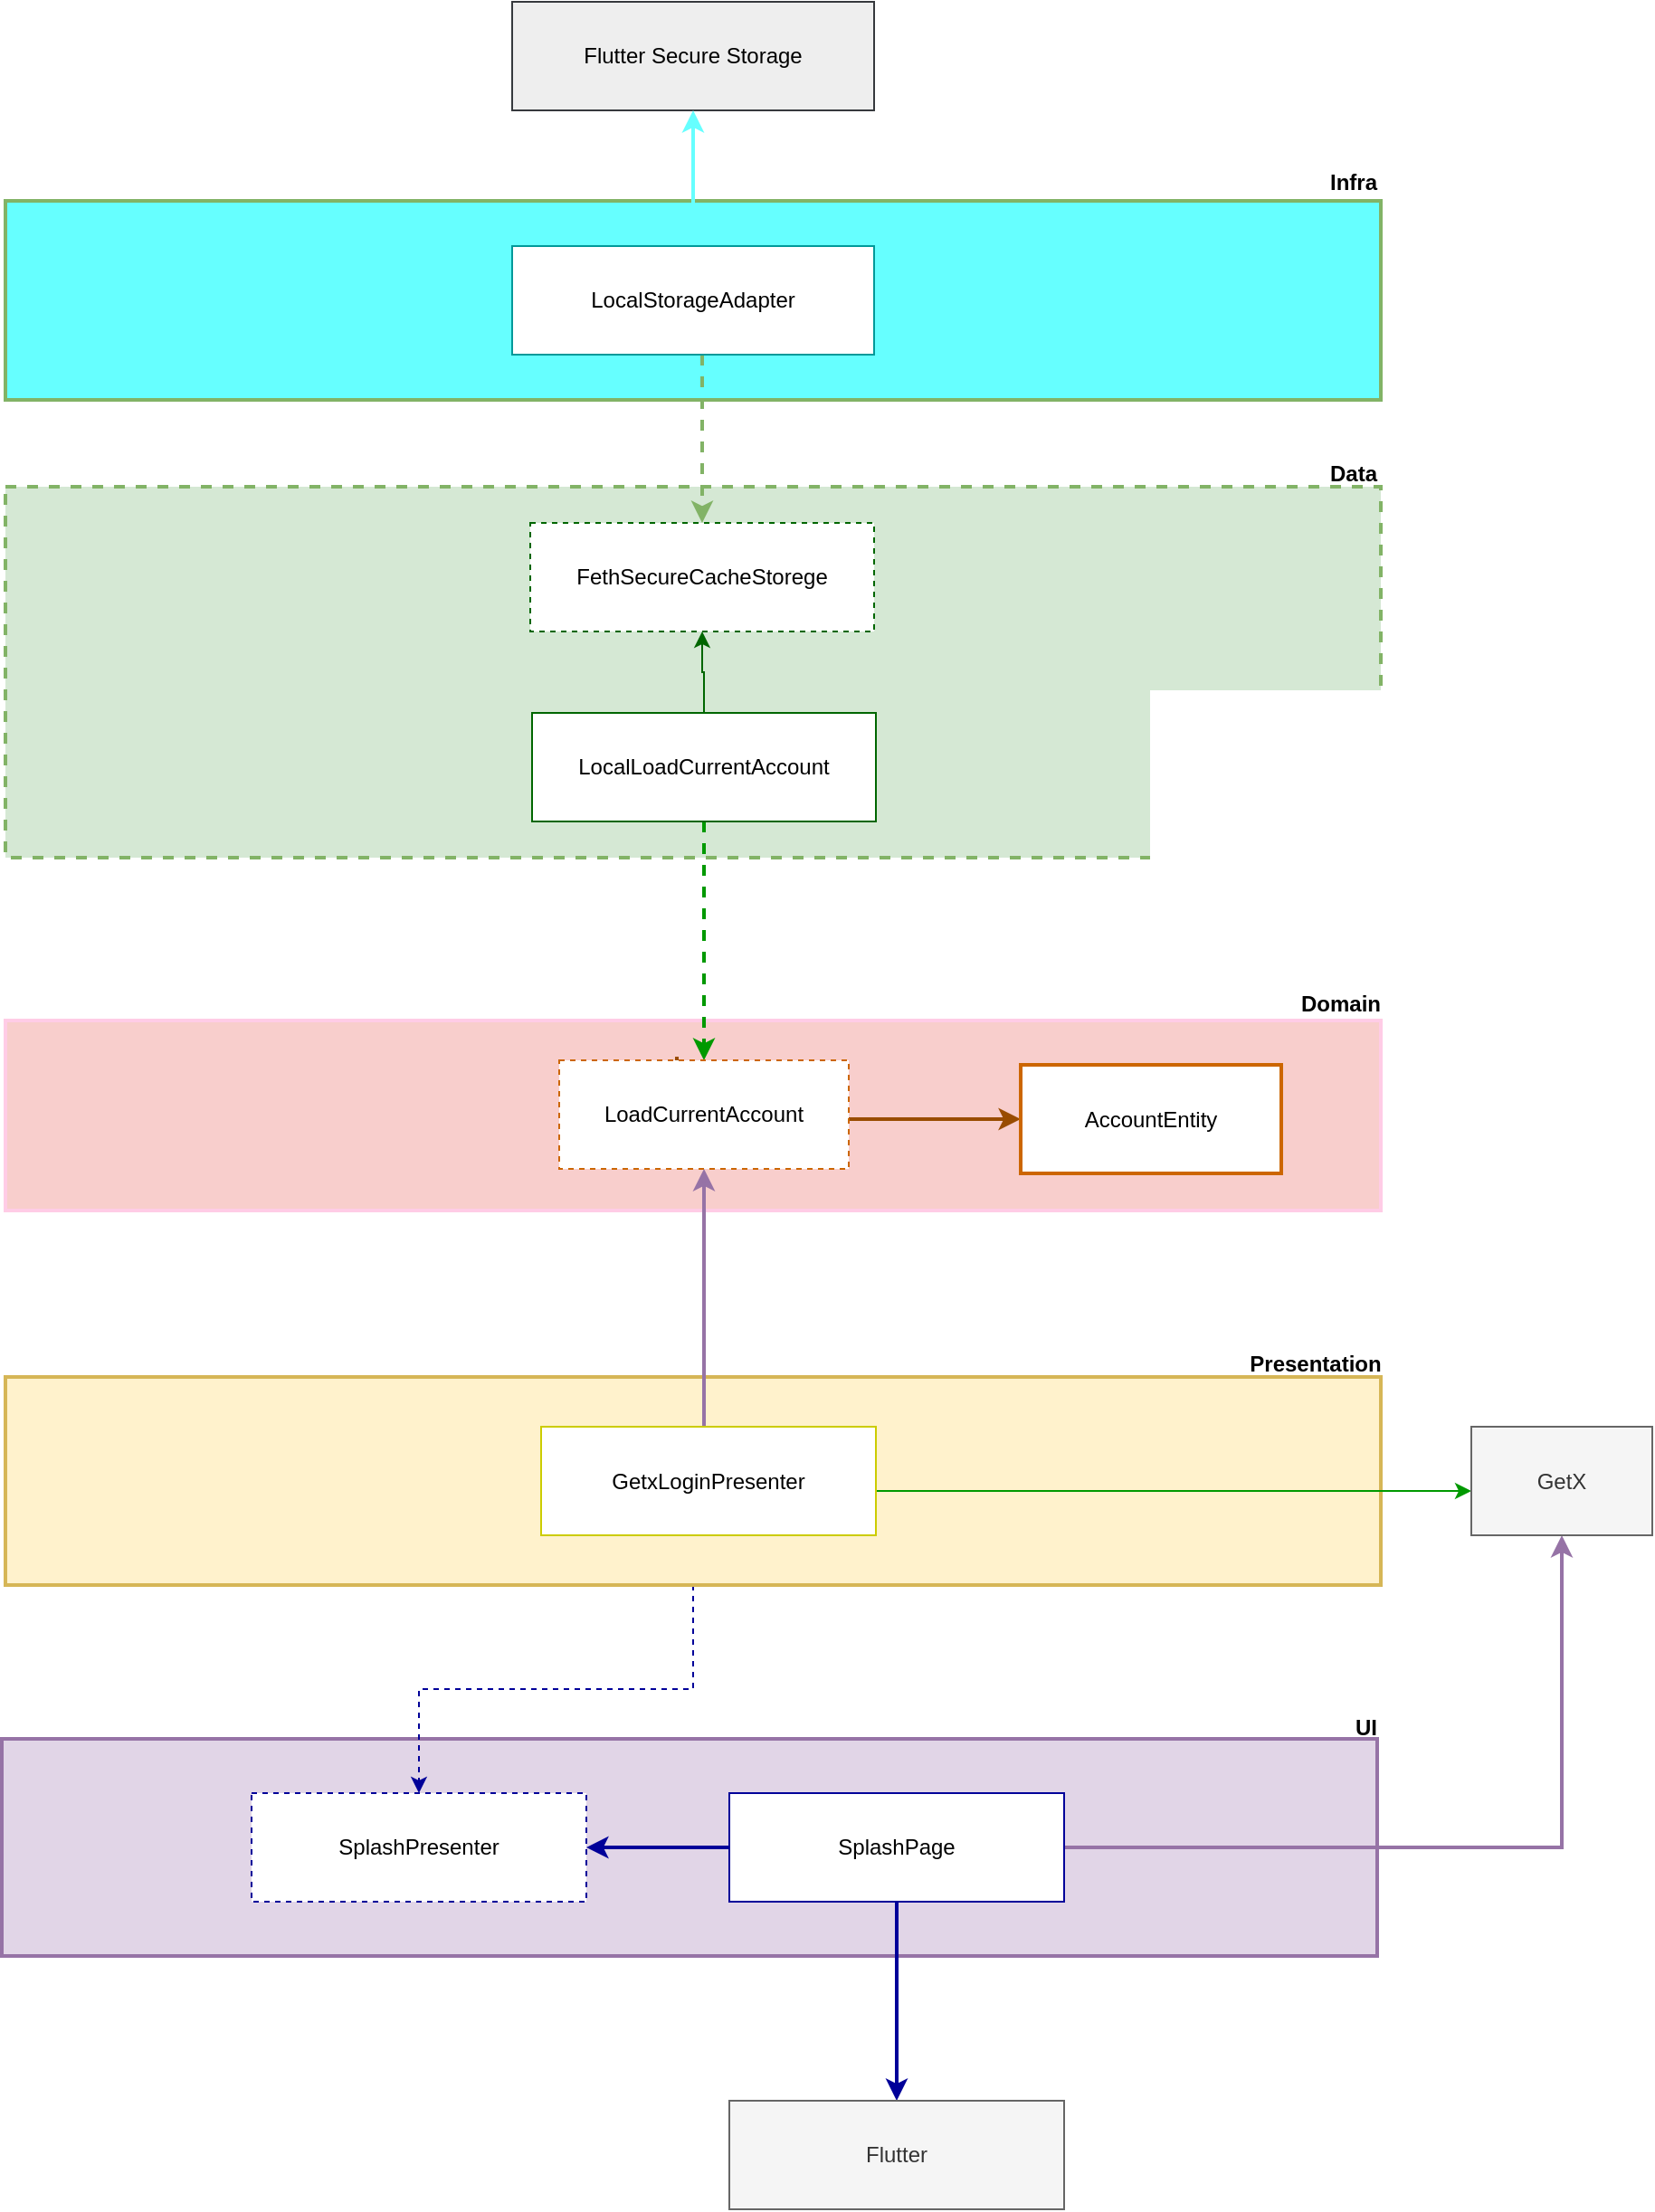 <mxfile version="20.2.1" type="github" pages="4">
  <diagram name="Splash" id="NTqh4sLrOmF60YuL_vue">
    <mxGraphModel dx="782" dy="436" grid="1" gridSize="10" guides="1" tooltips="1" connect="1" arrows="1" fold="1" page="1" pageScale="1" pageWidth="827" pageHeight="1169" math="0" shadow="0">
      <root>
        <mxCell id="FGCttp_2XBIN2jRvHXgS-0" />
        <mxCell id="FGCttp_2XBIN2jRvHXgS-1" parent="FGCttp_2XBIN2jRvHXgS-0" />
        <mxCell id="FGCttp_2XBIN2jRvHXgS-23" value="" style="rounded=0;whiteSpace=wrap;html=1;fillColor=#66FFFF;strokeColor=#82B366;strokeWidth=2;gradientColor=none;" parent="FGCttp_2XBIN2jRvHXgS-1" vertex="1">
          <mxGeometry x="40" y="110" width="760" height="110" as="geometry" />
        </mxCell>
        <mxCell id="FGCttp_2XBIN2jRvHXgS-34" value="" style="rounded=0;whiteSpace=wrap;html=1;fillColor=#e1d5e7;strokeColor=#9673A6;strokeWidth=2;" parent="FGCttp_2XBIN2jRvHXgS-1" vertex="1">
          <mxGeometry x="38" y="960" width="760" height="120" as="geometry" />
        </mxCell>
        <mxCell id="Rr7qTUu8dgHcbzoiwqKY-2" style="edgeStyle=orthogonalEdgeStyle;rounded=0;orthogonalLoop=1;jettySize=auto;html=1;strokeColor=#000099;dashed=1;" parent="FGCttp_2XBIN2jRvHXgS-1" source="FGCttp_2XBIN2jRvHXgS-2" target="Rr7qTUu8dgHcbzoiwqKY-0" edge="1">
          <mxGeometry relative="1" as="geometry" />
        </mxCell>
        <mxCell id="FGCttp_2XBIN2jRvHXgS-2" value="" style="rounded=0;whiteSpace=wrap;html=1;fillColor=#fff2cc;strokeColor=#d6b656;strokeWidth=2;" parent="FGCttp_2XBIN2jRvHXgS-1" vertex="1">
          <mxGeometry x="40" y="760" width="760" height="115" as="geometry" />
        </mxCell>
        <mxCell id="FGCttp_2XBIN2jRvHXgS-3" value="" style="rounded=0;whiteSpace=wrap;html=1;fillColor=#f8cecc;strokeColor=#FFCCE6;strokeWidth=2;gradientColor=none;" parent="FGCttp_2XBIN2jRvHXgS-1" vertex="1">
          <mxGeometry x="40" y="563" width="760" height="105" as="geometry" />
        </mxCell>
        <mxCell id="FGCttp_2XBIN2jRvHXgS-4" value="" style="rounded=0;whiteSpace=wrap;html=1;fillColor=#d5e8d4;strokeColor=#82B366;strokeWidth=2;dashed=1;" parent="FGCttp_2XBIN2jRvHXgS-1" vertex="1">
          <mxGeometry x="40" y="268" width="760" height="205" as="geometry" />
        </mxCell>
        <mxCell id="FGCttp_2XBIN2jRvHXgS-5" value="FethSecureCacheStorege" style="rounded=0;whiteSpace=wrap;html=1;strokeColor=#006600;strokeWidth=1;fillColor=default;dashed=1;" parent="FGCttp_2XBIN2jRvHXgS-1" vertex="1">
          <mxGeometry x="330" y="288" width="190" height="60" as="geometry" />
        </mxCell>
        <mxCell id="FGCttp_2XBIN2jRvHXgS-6" style="edgeStyle=orthogonalEdgeStyle;rounded=0;orthogonalLoop=1;jettySize=auto;html=1;entryX=0.5;entryY=1;entryDx=0;entryDy=0;strokeColor=#006600;" parent="FGCttp_2XBIN2jRvHXgS-1" source="FGCttp_2XBIN2jRvHXgS-10" target="FGCttp_2XBIN2jRvHXgS-5" edge="1">
          <mxGeometry relative="1" as="geometry" />
        </mxCell>
        <mxCell id="FGCttp_2XBIN2jRvHXgS-9" value="" style="edgeStyle=orthogonalEdgeStyle;rounded=0;orthogonalLoop=1;jettySize=auto;html=1;strokeColor=#009900;strokeWidth=2;dashed=1;" parent="FGCttp_2XBIN2jRvHXgS-1" source="FGCttp_2XBIN2jRvHXgS-10" target="FGCttp_2XBIN2jRvHXgS-14" edge="1">
          <mxGeometry relative="1" as="geometry" />
        </mxCell>
        <mxCell id="FGCttp_2XBIN2jRvHXgS-10" value="LocalLoadCurrentAccount" style="rounded=0;whiteSpace=wrap;html=1;strokeColor=#006600;strokeWidth=1;fillColor=default;" parent="FGCttp_2XBIN2jRvHXgS-1" vertex="1">
          <mxGeometry x="331" y="393" width="190" height="60" as="geometry" />
        </mxCell>
        <mxCell id="FGCttp_2XBIN2jRvHXgS-11" value="&lt;b&gt;Data&lt;/b&gt;" style="text;html=1;strokeColor=none;fillColor=none;align=center;verticalAlign=middle;whiteSpace=wrap;rounded=0;dashed=1;" parent="FGCttp_2XBIN2jRvHXgS-1" vertex="1">
          <mxGeometry x="755" y="246" width="60" height="30" as="geometry" />
        </mxCell>
        <mxCell id="FGCttp_2XBIN2jRvHXgS-12" value="" style="edgeStyle=orthogonalEdgeStyle;rounded=0;orthogonalLoop=1;jettySize=auto;html=1;strokeColor=#994C00;strokeWidth=2;" parent="FGCttp_2XBIN2jRvHXgS-1" source="FGCttp_2XBIN2jRvHXgS-14" target="FGCttp_2XBIN2jRvHXgS-15" edge="1">
          <mxGeometry relative="1" as="geometry">
            <Array as="points">
              <mxPoint x="411" y="583" />
              <mxPoint x="411" y="583" />
            </Array>
          </mxGeometry>
        </mxCell>
        <mxCell id="FGCttp_2XBIN2jRvHXgS-14" value="LoadCurrentAccount" style="rounded=0;whiteSpace=wrap;html=1;strokeColor=#CC6600;strokeWidth=1;fillColor=default;dashed=1;" parent="FGCttp_2XBIN2jRvHXgS-1" vertex="1">
          <mxGeometry x="346" y="585" width="160" height="60" as="geometry" />
        </mxCell>
        <mxCell id="FGCttp_2XBIN2jRvHXgS-15" value="AccountEntity" style="rounded=0;whiteSpace=wrap;html=1;strokeColor=#CC6600;strokeWidth=2;fillColor=default;" parent="FGCttp_2XBIN2jRvHXgS-1" vertex="1">
          <mxGeometry x="601" y="587.5" width="144" height="60" as="geometry" />
        </mxCell>
        <mxCell id="FGCttp_2XBIN2jRvHXgS-16" value="&lt;b&gt;Domain&lt;/b&gt;" style="text;html=1;strokeColor=none;fillColor=none;align=center;verticalAlign=middle;whiteSpace=wrap;rounded=0;dashed=1;" parent="FGCttp_2XBIN2jRvHXgS-1" vertex="1">
          <mxGeometry x="748" y="539" width="60" height="30" as="geometry" />
        </mxCell>
        <mxCell id="FGCttp_2XBIN2jRvHXgS-24" value="Flutter Secure Storage" style="rounded=0;whiteSpace=wrap;html=1;strokeColor=#36393d;strokeWidth=1;fillColor=#eeeeee;" parent="FGCttp_2XBIN2jRvHXgS-1" vertex="1">
          <mxGeometry x="320" width="200" height="60" as="geometry" />
        </mxCell>
        <mxCell id="FGCttp_2XBIN2jRvHXgS-28" value="&lt;b&gt;Infra&lt;/b&gt;" style="text;html=1;strokeColor=none;fillColor=none;align=center;verticalAlign=middle;whiteSpace=wrap;rounded=0;dashed=1;" parent="FGCttp_2XBIN2jRvHXgS-1" vertex="1">
          <mxGeometry x="755" y="85" width="60" height="30" as="geometry" />
        </mxCell>
        <mxCell id="FGCttp_2XBIN2jRvHXgS-29" value="&lt;b&gt;Presentation&lt;/b&gt;" style="text;html=1;strokeColor=none;fillColor=none;align=center;verticalAlign=middle;whiteSpace=wrap;rounded=0;dashed=1;" parent="FGCttp_2XBIN2jRvHXgS-1" vertex="1">
          <mxGeometry x="734" y="738" width="60" height="30" as="geometry" />
        </mxCell>
        <mxCell id="Rr7qTUu8dgHcbzoiwqKY-4" style="edgeStyle=orthogonalEdgeStyle;rounded=0;orthogonalLoop=1;jettySize=auto;html=1;strokeColor=#009900;" parent="FGCttp_2XBIN2jRvHXgS-1" source="FGCttp_2XBIN2jRvHXgS-32" target="Rr7qTUu8dgHcbzoiwqKY-3" edge="1">
          <mxGeometry relative="1" as="geometry">
            <Array as="points">
              <mxPoint x="770" y="823" />
              <mxPoint x="770" y="823" />
            </Array>
          </mxGeometry>
        </mxCell>
        <mxCell id="Rr7qTUu8dgHcbzoiwqKY-7" style="edgeStyle=orthogonalEdgeStyle;rounded=0;orthogonalLoop=1;jettySize=auto;html=1;entryX=0.5;entryY=1;entryDx=0;entryDy=0;strokeColor=#9673A6;strokeWidth=2;" parent="FGCttp_2XBIN2jRvHXgS-1" source="FGCttp_2XBIN2jRvHXgS-32" target="FGCttp_2XBIN2jRvHXgS-14" edge="1">
          <mxGeometry relative="1" as="geometry">
            <Array as="points">
              <mxPoint x="426" y="740" />
              <mxPoint x="426" y="740" />
            </Array>
          </mxGeometry>
        </mxCell>
        <mxCell id="FGCttp_2XBIN2jRvHXgS-32" value="GetxLoginPresenter" style="rounded=0;whiteSpace=wrap;html=1;strokeColor=#CCCC00;strokeWidth=1;fillColor=default;" parent="FGCttp_2XBIN2jRvHXgS-1" vertex="1">
          <mxGeometry x="336" y="787.5" width="185" height="60" as="geometry" />
        </mxCell>
        <mxCell id="FGCttp_2XBIN2jRvHXgS-35" value="" style="edgeStyle=orthogonalEdgeStyle;rounded=0;orthogonalLoop=1;jettySize=auto;html=1;strokeColor=#000099;entryX=0.5;entryY=0;entryDx=0;entryDy=0;strokeWidth=2;" parent="FGCttp_2XBIN2jRvHXgS-1" source="FGCttp_2XBIN2jRvHXgS-37" target="FGCttp_2XBIN2jRvHXgS-38" edge="1">
          <mxGeometry relative="1" as="geometry">
            <mxPoint x="460" y="1050" as="sourcePoint" />
            <mxPoint x="460" y="1160" as="targetPoint" />
            <Array as="points" />
          </mxGeometry>
        </mxCell>
        <mxCell id="Rr7qTUu8dgHcbzoiwqKY-1" style="edgeStyle=orthogonalEdgeStyle;rounded=0;orthogonalLoop=1;jettySize=auto;html=1;strokeColor=#000099;strokeWidth=2;" parent="FGCttp_2XBIN2jRvHXgS-1" source="FGCttp_2XBIN2jRvHXgS-37" target="Rr7qTUu8dgHcbzoiwqKY-0" edge="1">
          <mxGeometry relative="1" as="geometry" />
        </mxCell>
        <mxCell id="Rr7qTUu8dgHcbzoiwqKY-6" style="edgeStyle=orthogonalEdgeStyle;rounded=0;orthogonalLoop=1;jettySize=auto;html=1;entryX=0.5;entryY=1;entryDx=0;entryDy=0;strokeColor=#9673A6;strokeWidth=2;" parent="FGCttp_2XBIN2jRvHXgS-1" source="FGCttp_2XBIN2jRvHXgS-37" target="Rr7qTUu8dgHcbzoiwqKY-3" edge="1">
          <mxGeometry relative="1" as="geometry" />
        </mxCell>
        <mxCell id="FGCttp_2XBIN2jRvHXgS-37" value="SplashPage" style="rounded=0;whiteSpace=wrap;html=1;strokeColor=#000099;strokeWidth=1;fillColor=default;" parent="FGCttp_2XBIN2jRvHXgS-1" vertex="1">
          <mxGeometry x="440" y="990" width="185" height="60" as="geometry" />
        </mxCell>
        <mxCell id="FGCttp_2XBIN2jRvHXgS-38" value="Flutter" style="rounded=0;whiteSpace=wrap;html=1;strokeColor=#666666;strokeWidth=1;fillColor=#f5f5f5;fontColor=#333333;" parent="FGCttp_2XBIN2jRvHXgS-1" vertex="1">
          <mxGeometry x="440" y="1160" width="185" height="60" as="geometry" />
        </mxCell>
        <mxCell id="FGCttp_2XBIN2jRvHXgS-48" value="&lt;b&gt;UI&lt;/b&gt;" style="text;html=1;strokeColor=none;fillColor=none;align=center;verticalAlign=middle;whiteSpace=wrap;rounded=0;dashed=1;" parent="FGCttp_2XBIN2jRvHXgS-1" vertex="1">
          <mxGeometry x="762" y="939" width="60" height="30" as="geometry" />
        </mxCell>
        <mxCell id="Rr7qTUu8dgHcbzoiwqKY-8" style="edgeStyle=orthogonalEdgeStyle;rounded=0;orthogonalLoop=1;jettySize=auto;html=1;entryX=0.5;entryY=0;entryDx=0;entryDy=0;strokeColor=#82B366;strokeWidth=2;dashed=1;" parent="FGCttp_2XBIN2jRvHXgS-1" source="FGCttp_2XBIN2jRvHXgS-54" target="FGCttp_2XBIN2jRvHXgS-5" edge="1">
          <mxGeometry relative="1" as="geometry">
            <Array as="points">
              <mxPoint x="425" y="220" />
              <mxPoint x="425" y="220" />
            </Array>
          </mxGeometry>
        </mxCell>
        <mxCell id="Rr7qTUu8dgHcbzoiwqKY-9" style="edgeStyle=orthogonalEdgeStyle;rounded=0;orthogonalLoop=1;jettySize=auto;html=1;entryX=0.5;entryY=1;entryDx=0;entryDy=0;strokeColor=#66FFFF;strokeWidth=2;" parent="FGCttp_2XBIN2jRvHXgS-1" source="FGCttp_2XBIN2jRvHXgS-54" target="FGCttp_2XBIN2jRvHXgS-24" edge="1">
          <mxGeometry relative="1" as="geometry" />
        </mxCell>
        <mxCell id="FGCttp_2XBIN2jRvHXgS-54" value="LocalStorageAdapter" style="rounded=0;whiteSpace=wrap;html=1;strokeColor=#009999;strokeWidth=1;fillColor=default;" parent="FGCttp_2XBIN2jRvHXgS-1" vertex="1">
          <mxGeometry x="320" y="135" width="200" height="60" as="geometry" />
        </mxCell>
        <mxCell id="Rr7qTUu8dgHcbzoiwqKY-0" value="SplashPresenter" style="rounded=0;whiteSpace=wrap;html=1;strokeColor=#000099;strokeWidth=1;fillColor=default;dashed=1;" parent="FGCttp_2XBIN2jRvHXgS-1" vertex="1">
          <mxGeometry x="176" y="990" width="185" height="60" as="geometry" />
        </mxCell>
        <mxCell id="Rr7qTUu8dgHcbzoiwqKY-3" value="GetX" style="rounded=0;whiteSpace=wrap;html=1;strokeColor=#666666;strokeWidth=1;fillColor=#f5f5f5;fontColor=#333333;" parent="FGCttp_2XBIN2jRvHXgS-1" vertex="1">
          <mxGeometry x="850" y="787.5" width="100" height="60" as="geometry" />
        </mxCell>
      </root>
    </mxGraphModel>
  </diagram>
  <diagram id="Co-2WPKWJgHfXNtiyIEY" name="Login">
    <mxGraphModel dx="1944" dy="623" grid="1" gridSize="10" guides="1" tooltips="1" connect="1" arrows="1" fold="1" page="1" pageScale="1" pageWidth="827" pageHeight="1169" math="0" shadow="0">
      <root>
        <mxCell id="0" />
        <mxCell id="1" parent="0" />
        <mxCell id="9R3fcUYe1HA0fhPONPpq-1" value="" style="rounded=0;whiteSpace=wrap;html=1;fillColor=#fff2cc;strokeColor=#d6b656;strokeWidth=2;" parent="1" vertex="1">
          <mxGeometry x="40" y="760" width="760" height="115" as="geometry" />
        </mxCell>
        <mxCell id="ZYXcEdyXvduLh-ddOtvL-9" value="" style="rounded=0;whiteSpace=wrap;html=1;fillColor=#f8cecc;strokeColor=#FFCCE6;strokeWidth=2;gradientColor=none;" parent="1" vertex="1">
          <mxGeometry x="40" y="563" width="760" height="105" as="geometry" />
        </mxCell>
        <mxCell id="ZYXcEdyXvduLh-ddOtvL-1" value="" style="rounded=0;whiteSpace=wrap;html=1;fillColor=#d5e8d4;strokeColor=#82b366;strokeWidth=2;dashed=1;" parent="1" vertex="1">
          <mxGeometry x="40" y="268" width="760" height="205" as="geometry" />
        </mxCell>
        <mxCell id="ZYXcEdyXvduLh-ddOtvL-2" value="HttpClient" style="rounded=0;whiteSpace=wrap;html=1;strokeColor=#006600;strokeWidth=1;fillColor=default;dashed=1;" parent="1" vertex="1">
          <mxGeometry x="480" y="268" width="160" height="60" as="geometry" />
        </mxCell>
        <mxCell id="ZYXcEdyXvduLh-ddOtvL-7" style="edgeStyle=orthogonalEdgeStyle;rounded=0;orthogonalLoop=1;jettySize=auto;html=1;entryX=0.5;entryY=1;entryDx=0;entryDy=0;strokeColor=#006600;" parent="1" source="ZYXcEdyXvduLh-ddOtvL-3" target="ZYXcEdyXvduLh-ddOtvL-2" edge="1">
          <mxGeometry relative="1" as="geometry" />
        </mxCell>
        <mxCell id="c-qb5MRxGbRXbWk4wa2o-3" value="" style="edgeStyle=orthogonalEdgeStyle;rounded=0;orthogonalLoop=1;jettySize=auto;html=1;strokeColor=#006600;" parent="1" source="ZYXcEdyXvduLh-ddOtvL-3" target="c-qb5MRxGbRXbWk4wa2o-1" edge="1">
          <mxGeometry relative="1" as="geometry" />
        </mxCell>
        <mxCell id="c-qb5MRxGbRXbWk4wa2o-4" value="" style="edgeStyle=orthogonalEdgeStyle;rounded=0;orthogonalLoop=1;jettySize=auto;html=1;strokeColor=#006600;" parent="1" source="ZYXcEdyXvduLh-ddOtvL-3" target="c-qb5MRxGbRXbWk4wa2o-2" edge="1">
          <mxGeometry relative="1" as="geometry" />
        </mxCell>
        <mxCell id="c-qb5MRxGbRXbWk4wa2o-7" value="" style="edgeStyle=orthogonalEdgeStyle;rounded=0;orthogonalLoop=1;jettySize=auto;html=1;strokeColor=#009900;strokeWidth=2;dashed=1;" parent="1" source="ZYXcEdyXvduLh-ddOtvL-3" target="ZYXcEdyXvduLh-ddOtvL-10" edge="1">
          <mxGeometry relative="1" as="geometry" />
        </mxCell>
        <mxCell id="ZYXcEdyXvduLh-ddOtvL-3" value="RemoteAuthentication" style="rounded=0;whiteSpace=wrap;html=1;strokeColor=#006600;strokeWidth=1;fillColor=default;" parent="1" vertex="1">
          <mxGeometry x="331" y="381" width="190" height="60" as="geometry" />
        </mxCell>
        <mxCell id="ZYXcEdyXvduLh-ddOtvL-8" value="&lt;b&gt;Data&lt;/b&gt;" style="text;html=1;strokeColor=none;fillColor=none;align=center;verticalAlign=middle;whiteSpace=wrap;rounded=0;dashed=1;" parent="1" vertex="1">
          <mxGeometry x="755" y="246" width="60" height="30" as="geometry" />
        </mxCell>
        <mxCell id="ZYXcEdyXvduLh-ddOtvL-13" value="" style="edgeStyle=orthogonalEdgeStyle;rounded=0;orthogonalLoop=1;jettySize=auto;html=1;strokeColor=#994C00;strokeWidth=2;" parent="1" source="ZYXcEdyXvduLh-ddOtvL-10" target="ZYXcEdyXvduLh-ddOtvL-11" edge="1">
          <mxGeometry relative="1" as="geometry">
            <Array as="points">
              <mxPoint x="411" y="583" />
              <mxPoint x="411" y="583" />
            </Array>
          </mxGeometry>
        </mxCell>
        <mxCell id="3rmJj2jDtx0QHWaTyoDc-3" style="edgeStyle=orthogonalEdgeStyle;rounded=0;orthogonalLoop=1;jettySize=auto;html=1;dashed=1;strokeColor=#009900;" parent="1" source="ZYXcEdyXvduLh-ddOtvL-10" target="9R3fcUYe1HA0fhPONPpq-3" edge="1">
          <mxGeometry relative="1" as="geometry">
            <Array as="points">
              <mxPoint x="463" y="680" />
              <mxPoint x="463" y="680" />
            </Array>
          </mxGeometry>
        </mxCell>
        <mxCell id="ZYXcEdyXvduLh-ddOtvL-10" value="Authentication" style="rounded=0;whiteSpace=wrap;html=1;strokeColor=#CC6600;strokeWidth=1;fillColor=default;dashed=1;" parent="1" vertex="1">
          <mxGeometry x="346" y="585" width="160" height="60" as="geometry" />
        </mxCell>
        <mxCell id="ZYXcEdyXvduLh-ddOtvL-11" value="AccountEntity" style="rounded=0;whiteSpace=wrap;html=1;strokeColor=#CC6600;strokeWidth=1;fillColor=default;" parent="1" vertex="1">
          <mxGeometry x="601" y="587.5" width="144" height="60" as="geometry" />
        </mxCell>
        <mxCell id="ZYXcEdyXvduLh-ddOtvL-16" value="&lt;b&gt;Domain&lt;/b&gt;" style="text;html=1;strokeColor=none;fillColor=none;align=center;verticalAlign=middle;whiteSpace=wrap;rounded=0;dashed=1;" parent="1" vertex="1">
          <mxGeometry x="748" y="539" width="60" height="30" as="geometry" />
        </mxCell>
        <mxCell id="c-qb5MRxGbRXbWk4wa2o-11" style="edgeStyle=orthogonalEdgeStyle;rounded=0;orthogonalLoop=1;jettySize=auto;html=1;entryX=0.568;entryY=0.208;entryDx=0;entryDy=0;entryPerimeter=0;strokeColor=#009900;strokeWidth=2;" parent="1" source="c-qb5MRxGbRXbWk4wa2o-1" target="c-qb5MRxGbRXbWk4wa2o-5" edge="1">
          <mxGeometry relative="1" as="geometry">
            <Array as="points">
              <mxPoint x="141" y="520" />
              <mxPoint x="181" y="520" />
            </Array>
          </mxGeometry>
        </mxCell>
        <mxCell id="3rmJj2jDtx0QHWaTyoDc-5" style="edgeStyle=orthogonalEdgeStyle;rounded=0;orthogonalLoop=1;jettySize=auto;html=1;strokeColor=#009900;" parent="1" source="c-qb5MRxGbRXbWk4wa2o-1" target="3rmJj2jDtx0QHWaTyoDc-4" edge="1">
          <mxGeometry relative="1" as="geometry">
            <Array as="points">
              <mxPoint x="156" y="350" />
              <mxPoint x="156" y="350" />
            </Array>
          </mxGeometry>
        </mxCell>
        <mxCell id="c-qb5MRxGbRXbWk4wa2o-1" value="LocalSaveCurrentAccount" style="rounded=0;whiteSpace=wrap;html=1;strokeColor=#006600;strokeWidth=1;fillColor=default;" parent="1" vertex="1">
          <mxGeometry x="51" y="381" width="210" height="60" as="geometry" />
        </mxCell>
        <mxCell id="c-qb5MRxGbRXbWk4wa2o-9" value="" style="edgeStyle=orthogonalEdgeStyle;rounded=0;orthogonalLoop=1;jettySize=auto;html=1;strokeColor=#009900;strokeWidth=2;" parent="1" source="c-qb5MRxGbRXbWk4wa2o-2" target="ZYXcEdyXvduLh-ddOtvL-11" edge="1">
          <mxGeometry relative="1" as="geometry">
            <Array as="points">
              <mxPoint x="673" y="463" />
              <mxPoint x="673" y="463" />
            </Array>
          </mxGeometry>
        </mxCell>
        <mxCell id="c-qb5MRxGbRXbWk4wa2o-2" value="RemoteAccountModel" style="rounded=0;whiteSpace=wrap;html=1;strokeColor=#006600;strokeWidth=1;fillColor=default;" parent="1" vertex="1">
          <mxGeometry x="591" y="381" width="180" height="60" as="geometry" />
        </mxCell>
        <mxCell id="c-qb5MRxGbRXbWk4wa2o-5" value="SaveCurrentAccount" style="rounded=0;whiteSpace=wrap;html=1;strokeColor=#CC6600;strokeWidth=1;fillColor=default;" parent="1" vertex="1">
          <mxGeometry x="76" y="587.5" width="185" height="60" as="geometry" />
        </mxCell>
        <mxCell id="mWuPV9Uoh9gG6qi-fp0Z-1" value="" style="rounded=0;whiteSpace=wrap;html=1;fillColor=#66FFFF;strokeColor=#FFCCE6;strokeWidth=2;gradientColor=none;" parent="1" vertex="1">
          <mxGeometry x="40" y="110" width="760" height="110" as="geometry" />
        </mxCell>
        <mxCell id="mWuPV9Uoh9gG6qi-fp0Z-2" value="Http" style="rounded=0;whiteSpace=wrap;html=1;strokeColor=#36393d;strokeWidth=1;fillColor=#eeeeee;" parent="1" vertex="1">
          <mxGeometry x="458" width="204" height="60" as="geometry" />
        </mxCell>
        <mxCell id="mWuPV9Uoh9gG6qi-fp0Z-7" style="edgeStyle=orthogonalEdgeStyle;rounded=0;orthogonalLoop=1;jettySize=auto;html=1;strokeColor=#009999;strokeWidth=2;dashed=1;" parent="1" source="mWuPV9Uoh9gG6qi-fp0Z-5" target="ZYXcEdyXvduLh-ddOtvL-2" edge="1">
          <mxGeometry relative="1" as="geometry">
            <mxPoint x="418" y="280" as="targetPoint" />
          </mxGeometry>
        </mxCell>
        <mxCell id="mWuPV9Uoh9gG6qi-fp0Z-9" style="edgeStyle=orthogonalEdgeStyle;rounded=0;orthogonalLoop=1;jettySize=auto;html=1;entryX=0.5;entryY=1;entryDx=0;entryDy=0;strokeColor=#009999;strokeWidth=2;" parent="1" source="mWuPV9Uoh9gG6qi-fp0Z-5" target="mWuPV9Uoh9gG6qi-fp0Z-2" edge="1">
          <mxGeometry relative="1" as="geometry" />
        </mxCell>
        <mxCell id="mWuPV9Uoh9gG6qi-fp0Z-5" value="HttpAdpter" style="rounded=0;whiteSpace=wrap;html=1;strokeColor=#009999;strokeWidth=1;fillColor=default;" parent="1" vertex="1">
          <mxGeometry x="480" y="135" width="160" height="60" as="geometry" />
        </mxCell>
        <mxCell id="mWuPV9Uoh9gG6qi-fp0Z-10" value="&lt;b&gt;Infra&lt;/b&gt;" style="text;html=1;strokeColor=none;fillColor=none;align=center;verticalAlign=middle;whiteSpace=wrap;rounded=0;dashed=1;" parent="1" vertex="1">
          <mxGeometry x="755" y="85" width="60" height="30" as="geometry" />
        </mxCell>
        <mxCell id="9R3fcUYe1HA0fhPONPpq-2" value="&lt;b&gt;Presentation&lt;/b&gt;" style="text;html=1;strokeColor=none;fillColor=none;align=center;verticalAlign=middle;whiteSpace=wrap;rounded=0;dashed=1;" parent="1" vertex="1">
          <mxGeometry x="734" y="738" width="60" height="30" as="geometry" />
        </mxCell>
        <mxCell id="9R3fcUYe1HA0fhPONPpq-10" value="" style="edgeStyle=orthogonalEdgeStyle;rounded=0;orthogonalLoop=1;jettySize=auto;html=1;strokeColor=#CCCC00;" parent="1" source="9R3fcUYe1HA0fhPONPpq-3" target="9R3fcUYe1HA0fhPONPpq-4" edge="1">
          <mxGeometry relative="1" as="geometry" />
        </mxCell>
        <mxCell id="3rmJj2jDtx0QHWaTyoDc-1" style="edgeStyle=orthogonalEdgeStyle;rounded=0;orthogonalLoop=1;jettySize=auto;html=1;strokeColor=#009900;" parent="1" source="9R3fcUYe1HA0fhPONPpq-3" target="c-qb5MRxGbRXbWk4wa2o-5" edge="1">
          <mxGeometry relative="1" as="geometry">
            <Array as="points">
              <mxPoint x="410" y="710" />
              <mxPoint x="169" y="710" />
            </Array>
          </mxGeometry>
        </mxCell>
        <mxCell id="9R3fcUYe1HA0fhPONPpq-3" value="GetxLoginPresenter" style="rounded=0;whiteSpace=wrap;html=1;strokeColor=#CCCC00;strokeWidth=1;fillColor=default;" parent="1" vertex="1">
          <mxGeometry x="370" y="792.5" width="185" height="60" as="geometry" />
        </mxCell>
        <mxCell id="9R3fcUYe1HA0fhPONPpq-4" value="Validation" style="rounded=0;whiteSpace=wrap;html=1;strokeColor=#CC6600;strokeWidth=1;fillColor=default;dashed=1;" parent="1" vertex="1">
          <mxGeometry x="120" y="792.5" width="160" height="60" as="geometry" />
        </mxCell>
        <mxCell id="9R3fcUYe1HA0fhPONPpq-5" value="" style="rounded=0;whiteSpace=wrap;html=1;fillColor=#e1d5e7;strokeColor=#9673a6;strokeWidth=2;" parent="1" vertex="1">
          <mxGeometry x="38" y="960" width="760" height="120" as="geometry" />
        </mxCell>
        <mxCell id="9R3fcUYe1HA0fhPONPpq-8" value="" style="edgeStyle=orthogonalEdgeStyle;rounded=0;orthogonalLoop=1;jettySize=auto;html=1;strokeColor=#000099;" parent="1" edge="1">
          <mxGeometry relative="1" as="geometry">
            <mxPoint x="460" y="1050" as="sourcePoint" />
            <mxPoint x="460" y="1160" as="targetPoint" />
            <Array as="points">
              <mxPoint x="460" y="1080" />
              <mxPoint x="460" y="1080" />
            </Array>
          </mxGeometry>
        </mxCell>
        <mxCell id="9R3fcUYe1HA0fhPONPpq-9" style="edgeStyle=orthogonalEdgeStyle;rounded=0;orthogonalLoop=1;jettySize=auto;html=1;entryX=0.5;entryY=1;entryDx=0;entryDy=0;strokeColor=#000099;" parent="1" source="9R3fcUYe1HA0fhPONPpq-6" target="9R3fcUYe1HA0fhPONPpq-3" edge="1">
          <mxGeometry relative="1" as="geometry">
            <Array as="points" />
          </mxGeometry>
        </mxCell>
        <mxCell id="9R3fcUYe1HA0fhPONPpq-6" value="LoginPage" style="rounded=0;whiteSpace=wrap;html=1;strokeColor=#000099;strokeWidth=1;fillColor=default;" parent="1" vertex="1">
          <mxGeometry x="370" y="990" width="185" height="60" as="geometry" />
        </mxCell>
        <mxCell id="9R3fcUYe1HA0fhPONPpq-7" value="Flutter" style="rounded=0;whiteSpace=wrap;html=1;strokeColor=#666666;strokeWidth=1;fillColor=#f5f5f5;fontColor=#333333;" parent="1" vertex="1">
          <mxGeometry x="370" y="1160" width="185" height="60" as="geometry" />
        </mxCell>
        <mxCell id="9R3fcUYe1HA0fhPONPpq-11" value="v" style="rounded=0;whiteSpace=wrap;html=1;fillColor=#f8cecc;strokeColor=#CC6600;strokeWidth=2;gradientColor=none;" parent="1" vertex="1">
          <mxGeometry x="-510" y="760" width="470" height="320" as="geometry" />
        </mxCell>
        <mxCell id="9R3fcUYe1HA0fhPONPpq-12" value="&lt;b&gt;Validation&lt;/b&gt;" style="text;html=1;strokeColor=none;fillColor=none;align=center;verticalAlign=middle;whiteSpace=wrap;rounded=0;dashed=1;" parent="1" vertex="1">
          <mxGeometry x="-97" y="738" width="60" height="30" as="geometry" />
        </mxCell>
        <mxCell id="aOzfwvYkozxmo2VVh5g8-3" style="edgeStyle=orthogonalEdgeStyle;rounded=0;orthogonalLoop=1;jettySize=auto;html=1;entryX=1;entryY=0.5;entryDx=0;entryDy=0;dashed=1;strokeColor=#CC6600;" parent="1" source="9R3fcUYe1HA0fhPONPpq-13" target="aOzfwvYkozxmo2VVh5g8-1" edge="1">
          <mxGeometry relative="1" as="geometry" />
        </mxCell>
        <mxCell id="9R3fcUYe1HA0fhPONPpq-13" value="RequeredFieldValidation" style="rounded=0;whiteSpace=wrap;html=1;strokeColor=#CC6600;strokeWidth=2;fillColor=default;" parent="1" vertex="1">
          <mxGeometry x="-250" y="1005" width="183" height="60" as="geometry" />
        </mxCell>
        <mxCell id="aOzfwvYkozxmo2VVh5g8-2" style="edgeStyle=orthogonalEdgeStyle;rounded=0;orthogonalLoop=1;jettySize=auto;html=1;entryX=0;entryY=0.5;entryDx=0;entryDy=0;dashed=1;strokeColor=#CC6600;" parent="1" source="9R3fcUYe1HA0fhPONPpq-14" target="aOzfwvYkozxmo2VVh5g8-1" edge="1">
          <mxGeometry relative="1" as="geometry" />
        </mxCell>
        <mxCell id="9R3fcUYe1HA0fhPONPpq-14" value="EmailValidation" style="rounded=0;whiteSpace=wrap;html=1;strokeColor=#CC6600;strokeWidth=2;fillColor=default;" parent="1" vertex="1">
          <mxGeometry x="-490" y="1005" width="200" height="60" as="geometry" />
        </mxCell>
        <mxCell id="9R3fcUYe1HA0fhPONPpq-18" style="edgeStyle=orthogonalEdgeStyle;rounded=0;orthogonalLoop=1;jettySize=auto;html=1;strokeColor=#CC6600;strokeWidth=2;dashed=1;" parent="1" source="9R3fcUYe1HA0fhPONPpq-15" target="9R3fcUYe1HA0fhPONPpq-4" edge="1">
          <mxGeometry relative="1" as="geometry">
            <Array as="points">
              <mxPoint x="-100" y="823" />
              <mxPoint x="-100" y="823" />
            </Array>
          </mxGeometry>
        </mxCell>
        <mxCell id="aOzfwvYkozxmo2VVh5g8-4" style="edgeStyle=orthogonalEdgeStyle;rounded=0;orthogonalLoop=1;jettySize=auto;html=1;entryX=0.5;entryY=0;entryDx=0;entryDy=0;strokeColor=#CC6600;" parent="1" source="9R3fcUYe1HA0fhPONPpq-15" target="aOzfwvYkozxmo2VVh5g8-1" edge="1">
          <mxGeometry relative="1" as="geometry" />
        </mxCell>
        <mxCell id="9R3fcUYe1HA0fhPONPpq-15" value="ValidationComposite" style="rounded=0;whiteSpace=wrap;html=1;strokeColor=#CC6600;strokeWidth=2;fillColor=default;" parent="1" vertex="1">
          <mxGeometry x="-375" y="792.5" width="200" height="60" as="geometry" />
        </mxCell>
        <mxCell id="9R3fcUYe1HA0fhPONPpq-19" value="&lt;b&gt;UI&lt;/b&gt;" style="text;html=1;strokeColor=none;fillColor=none;align=center;verticalAlign=middle;whiteSpace=wrap;rounded=0;dashed=1;" parent="1" vertex="1">
          <mxGeometry x="762" y="939" width="60" height="30" as="geometry" />
        </mxCell>
        <mxCell id="aOzfwvYkozxmo2VVh5g8-1" value="&lt;b&gt;FieldValidation&lt;/b&gt;" style="rounded=0;whiteSpace=wrap;html=1;strokeColor=#CC6600;strokeWidth=2;fillColor=default;dashed=1;" parent="1" vertex="1">
          <mxGeometry x="-352.5" y="900" width="155" height="60" as="geometry" />
        </mxCell>
        <mxCell id="3rmJj2jDtx0QHWaTyoDc-4" value="CacheStorage" style="rounded=0;whiteSpace=wrap;html=1;strokeColor=#006600;strokeWidth=1;fillColor=default;dashed=1;" parent="1" vertex="1">
          <mxGeometry x="71" y="276" width="170" height="60" as="geometry" />
        </mxCell>
        <mxCell id="3rmJj2jDtx0QHWaTyoDc-7" style="edgeStyle=orthogonalEdgeStyle;rounded=0;orthogonalLoop=1;jettySize=auto;html=1;dashed=1;strokeColor=#009900;" parent="1" edge="1">
          <mxGeometry relative="1" as="geometry">
            <mxPoint x="155" y="195" as="sourcePoint" />
            <mxPoint x="155" y="276" as="targetPoint" />
            <Array as="points">
              <mxPoint x="155" y="210" />
              <mxPoint x="155" y="210" />
            </Array>
          </mxGeometry>
        </mxCell>
        <mxCell id="3rmJj2jDtx0QHWaTyoDc-10" style="edgeStyle=orthogonalEdgeStyle;rounded=0;orthogonalLoop=1;jettySize=auto;html=1;entryX=0.5;entryY=1;entryDx=0;entryDy=0;strokeColor=#009900;" parent="1" source="3rmJj2jDtx0QHWaTyoDc-6" target="3rmJj2jDtx0QHWaTyoDc-8" edge="1">
          <mxGeometry relative="1" as="geometry">
            <Array as="points">
              <mxPoint x="156" y="90" />
              <mxPoint x="100" y="90" />
            </Array>
          </mxGeometry>
        </mxCell>
        <mxCell id="3rmJj2jDtx0QHWaTyoDc-11" style="edgeStyle=orthogonalEdgeStyle;rounded=0;orthogonalLoop=1;jettySize=auto;html=1;entryX=0.5;entryY=1;entryDx=0;entryDy=0;strokeColor=#009900;" parent="1" source="3rmJj2jDtx0QHWaTyoDc-6" target="3rmJj2jDtx0QHWaTyoDc-9" edge="1">
          <mxGeometry relative="1" as="geometry">
            <Array as="points">
              <mxPoint x="210" y="90" />
              <mxPoint x="301" y="90" />
            </Array>
          </mxGeometry>
        </mxCell>
        <mxCell id="3rmJj2jDtx0QHWaTyoDc-6" value="CacheStorageAdapter" style="rounded=0;whiteSpace=wrap;html=1;strokeColor=#009999;strokeWidth=1;fillColor=default;" parent="1" vertex="1">
          <mxGeometry x="76" y="135" width="160" height="60" as="geometry" />
        </mxCell>
        <mxCell id="3rmJj2jDtx0QHWaTyoDc-8" value="Flutter Secure Storage" style="rounded=0;whiteSpace=wrap;html=1;strokeColor=#36393d;strokeWidth=1;fillColor=#eeeeee;" parent="1" vertex="1">
          <mxGeometry x="40" width="120" height="60" as="geometry" />
        </mxCell>
        <mxCell id="3rmJj2jDtx0QHWaTyoDc-9" value="Local Storage" style="rounded=0;whiteSpace=wrap;html=1;strokeColor=#36393d;strokeWidth=1;fillColor=#eeeeee;" parent="1" vertex="1">
          <mxGeometry x="241" width="120" height="60" as="geometry" />
        </mxCell>
      </root>
    </mxGraphModel>
  </diagram>
  <diagram name="SignUp" id="z2WXAP9jXTAflTQBP37D">
    <mxGraphModel dx="2247" dy="623" grid="1" gridSize="10" guides="1" tooltips="1" connect="1" arrows="1" fold="1" page="1" pageScale="1" pageWidth="827" pageHeight="1169" math="0" shadow="0">
      <root>
        <mxCell id="45FBzNvx2jKf0TbrjVv1-0" />
        <mxCell id="45FBzNvx2jKf0TbrjVv1-1" parent="45FBzNvx2jKf0TbrjVv1-0" />
        <mxCell id="45FBzNvx2jKf0TbrjVv1-2" value="" style="rounded=0;whiteSpace=wrap;html=1;fillColor=#fff2cc;strokeColor=#d6b656;strokeWidth=2;" vertex="1" parent="45FBzNvx2jKf0TbrjVv1-1">
          <mxGeometry x="-46" y="760" width="760" height="115" as="geometry" />
        </mxCell>
        <mxCell id="45FBzNvx2jKf0TbrjVv1-3" value="" style="rounded=0;whiteSpace=wrap;html=1;fillColor=#f8cecc;strokeColor=#FFCCE6;strokeWidth=2;gradientColor=none;" vertex="1" parent="45FBzNvx2jKf0TbrjVv1-1">
          <mxGeometry x="-46" y="563" width="760" height="105" as="geometry" />
        </mxCell>
        <mxCell id="45FBzNvx2jKf0TbrjVv1-4" value="" style="rounded=0;whiteSpace=wrap;html=1;fillColor=#d5e8d4;strokeColor=#82b366;strokeWidth=2;dashed=1;" vertex="1" parent="45FBzNvx2jKf0TbrjVv1-1">
          <mxGeometry x="-46" y="268" width="760" height="205" as="geometry" />
        </mxCell>
        <mxCell id="45FBzNvx2jKf0TbrjVv1-5" value="HttpClient" style="rounded=0;whiteSpace=wrap;html=1;strokeColor=#006600;strokeWidth=1;fillColor=default;dashed=1;" vertex="1" parent="45FBzNvx2jKf0TbrjVv1-1">
          <mxGeometry x="394" y="268" width="160" height="60" as="geometry" />
        </mxCell>
        <mxCell id="45FBzNvx2jKf0TbrjVv1-6" style="edgeStyle=orthogonalEdgeStyle;rounded=0;orthogonalLoop=1;jettySize=auto;html=1;entryX=0.5;entryY=1;entryDx=0;entryDy=0;strokeColor=#006600;" edge="1" parent="45FBzNvx2jKf0TbrjVv1-1" source="45FBzNvx2jKf0TbrjVv1-10" target="45FBzNvx2jKf0TbrjVv1-5">
          <mxGeometry relative="1" as="geometry" />
        </mxCell>
        <mxCell id="45FBzNvx2jKf0TbrjVv1-7" value="" style="edgeStyle=orthogonalEdgeStyle;rounded=0;orthogonalLoop=1;jettySize=auto;html=1;strokeColor=#006600;" edge="1" parent="45FBzNvx2jKf0TbrjVv1-1" source="45FBzNvx2jKf0TbrjVv1-10" target="45FBzNvx2jKf0TbrjVv1-19">
          <mxGeometry relative="1" as="geometry" />
        </mxCell>
        <mxCell id="45FBzNvx2jKf0TbrjVv1-8" value="" style="edgeStyle=orthogonalEdgeStyle;rounded=0;orthogonalLoop=1;jettySize=auto;html=1;strokeColor=#006600;" edge="1" parent="45FBzNvx2jKf0TbrjVv1-1" source="45FBzNvx2jKf0TbrjVv1-10" target="45FBzNvx2jKf0TbrjVv1-21">
          <mxGeometry relative="1" as="geometry" />
        </mxCell>
        <mxCell id="45FBzNvx2jKf0TbrjVv1-9" value="" style="edgeStyle=orthogonalEdgeStyle;rounded=0;orthogonalLoop=1;jettySize=auto;html=1;strokeColor=#009900;strokeWidth=2;dashed=1;" edge="1" parent="45FBzNvx2jKf0TbrjVv1-1" source="45FBzNvx2jKf0TbrjVv1-10" target="45FBzNvx2jKf0TbrjVv1-14">
          <mxGeometry relative="1" as="geometry" />
        </mxCell>
        <mxCell id="45FBzNvx2jKf0TbrjVv1-10" value="RemoteAuthentication" style="rounded=0;whiteSpace=wrap;html=1;strokeColor=#006600;strokeWidth=1;fillColor=default;" vertex="1" parent="45FBzNvx2jKf0TbrjVv1-1">
          <mxGeometry x="245" y="381" width="190" height="60" as="geometry" />
        </mxCell>
        <mxCell id="45FBzNvx2jKf0TbrjVv1-11" value="&lt;b&gt;Data&lt;/b&gt;" style="text;html=1;strokeColor=none;fillColor=none;align=center;verticalAlign=middle;whiteSpace=wrap;rounded=0;dashed=1;" vertex="1" parent="45FBzNvx2jKf0TbrjVv1-1">
          <mxGeometry x="669" y="246" width="60" height="30" as="geometry" />
        </mxCell>
        <mxCell id="45FBzNvx2jKf0TbrjVv1-12" value="" style="edgeStyle=orthogonalEdgeStyle;rounded=0;orthogonalLoop=1;jettySize=auto;html=1;strokeColor=#994C00;strokeWidth=2;" edge="1" parent="45FBzNvx2jKf0TbrjVv1-1" source="45FBzNvx2jKf0TbrjVv1-14" target="45FBzNvx2jKf0TbrjVv1-15">
          <mxGeometry relative="1" as="geometry">
            <Array as="points">
              <mxPoint x="325" y="583" />
              <mxPoint x="325" y="583" />
            </Array>
          </mxGeometry>
        </mxCell>
        <mxCell id="45FBzNvx2jKf0TbrjVv1-13" style="edgeStyle=orthogonalEdgeStyle;rounded=0;orthogonalLoop=1;jettySize=auto;html=1;dashed=1;strokeColor=#009900;" edge="1" parent="45FBzNvx2jKf0TbrjVv1-1" source="45FBzNvx2jKf0TbrjVv1-14" target="45FBzNvx2jKf0TbrjVv1-32">
          <mxGeometry relative="1" as="geometry">
            <Array as="points">
              <mxPoint x="377" y="680" />
              <mxPoint x="377" y="680" />
            </Array>
          </mxGeometry>
        </mxCell>
        <mxCell id="45FBzNvx2jKf0TbrjVv1-14" value="AddAccount" style="rounded=0;whiteSpace=wrap;html=1;strokeColor=#CC6600;strokeWidth=1;fillColor=default;dashed=1;" vertex="1" parent="45FBzNvx2jKf0TbrjVv1-1">
          <mxGeometry x="260" y="585" width="160" height="60" as="geometry" />
        </mxCell>
        <mxCell id="45FBzNvx2jKf0TbrjVv1-15" value="AccountEntity" style="rounded=0;whiteSpace=wrap;html=1;strokeColor=#CC6600;strokeWidth=1;fillColor=default;" vertex="1" parent="45FBzNvx2jKf0TbrjVv1-1">
          <mxGeometry x="515" y="587.5" width="144" height="60" as="geometry" />
        </mxCell>
        <mxCell id="45FBzNvx2jKf0TbrjVv1-16" value="&lt;b&gt;Domain&lt;/b&gt;" style="text;html=1;strokeColor=none;fillColor=none;align=center;verticalAlign=middle;whiteSpace=wrap;rounded=0;dashed=1;" vertex="1" parent="45FBzNvx2jKf0TbrjVv1-1">
          <mxGeometry x="662" y="539" width="60" height="30" as="geometry" />
        </mxCell>
        <mxCell id="45FBzNvx2jKf0TbrjVv1-17" style="edgeStyle=orthogonalEdgeStyle;rounded=0;orthogonalLoop=1;jettySize=auto;html=1;entryX=0.568;entryY=0.208;entryDx=0;entryDy=0;entryPerimeter=0;strokeColor=#009900;strokeWidth=2;" edge="1" parent="45FBzNvx2jKf0TbrjVv1-1" source="45FBzNvx2jKf0TbrjVv1-19" target="45FBzNvx2jKf0TbrjVv1-22">
          <mxGeometry relative="1" as="geometry">
            <Array as="points">
              <mxPoint x="55" y="520" />
              <mxPoint x="95" y="520" />
            </Array>
          </mxGeometry>
        </mxCell>
        <mxCell id="45FBzNvx2jKf0TbrjVv1-18" style="edgeStyle=orthogonalEdgeStyle;rounded=0;orthogonalLoop=1;jettySize=auto;html=1;strokeColor=#009900;" edge="1" parent="45FBzNvx2jKf0TbrjVv1-1" source="45FBzNvx2jKf0TbrjVv1-19" target="45FBzNvx2jKf0TbrjVv1-50">
          <mxGeometry relative="1" as="geometry">
            <Array as="points">
              <mxPoint x="70" y="350" />
              <mxPoint x="70" y="350" />
            </Array>
          </mxGeometry>
        </mxCell>
        <mxCell id="45FBzNvx2jKf0TbrjVv1-19" value="LocalSaveCurrentAccount" style="rounded=0;whiteSpace=wrap;html=1;strokeColor=#006600;strokeWidth=1;fillColor=default;" vertex="1" parent="45FBzNvx2jKf0TbrjVv1-1">
          <mxGeometry x="-35" y="381" width="210" height="60" as="geometry" />
        </mxCell>
        <mxCell id="45FBzNvx2jKf0TbrjVv1-20" value="" style="edgeStyle=orthogonalEdgeStyle;rounded=0;orthogonalLoop=1;jettySize=auto;html=1;strokeColor=#009900;strokeWidth=2;" edge="1" parent="45FBzNvx2jKf0TbrjVv1-1" source="45FBzNvx2jKf0TbrjVv1-21" target="45FBzNvx2jKf0TbrjVv1-15">
          <mxGeometry relative="1" as="geometry">
            <Array as="points">
              <mxPoint x="587" y="463" />
              <mxPoint x="587" y="463" />
            </Array>
          </mxGeometry>
        </mxCell>
        <mxCell id="45FBzNvx2jKf0TbrjVv1-21" value="RemoteAccountModel" style="rounded=0;whiteSpace=wrap;html=1;strokeColor=#006600;strokeWidth=1;fillColor=default;" vertex="1" parent="45FBzNvx2jKf0TbrjVv1-1">
          <mxGeometry x="505" y="381" width="180" height="60" as="geometry" />
        </mxCell>
        <mxCell id="45FBzNvx2jKf0TbrjVv1-22" value="SaveCurrentAccount" style="rounded=0;whiteSpace=wrap;html=1;strokeColor=#CC6600;strokeWidth=1;fillColor=default;" vertex="1" parent="45FBzNvx2jKf0TbrjVv1-1">
          <mxGeometry x="-10" y="587.5" width="185" height="60" as="geometry" />
        </mxCell>
        <mxCell id="45FBzNvx2jKf0TbrjVv1-23" value="" style="rounded=0;whiteSpace=wrap;html=1;fillColor=#66FFFF;strokeColor=#FFCCE6;strokeWidth=2;gradientColor=none;" vertex="1" parent="45FBzNvx2jKf0TbrjVv1-1">
          <mxGeometry x="-46" y="110" width="760" height="110" as="geometry" />
        </mxCell>
        <mxCell id="45FBzNvx2jKf0TbrjVv1-24" value="Http" style="rounded=0;whiteSpace=wrap;html=1;strokeColor=#36393d;strokeWidth=1;fillColor=#eeeeee;" vertex="1" parent="45FBzNvx2jKf0TbrjVv1-1">
          <mxGeometry x="372" width="204" height="60" as="geometry" />
        </mxCell>
        <mxCell id="45FBzNvx2jKf0TbrjVv1-25" style="edgeStyle=orthogonalEdgeStyle;rounded=0;orthogonalLoop=1;jettySize=auto;html=1;strokeColor=#009999;strokeWidth=2;dashed=1;" edge="1" parent="45FBzNvx2jKf0TbrjVv1-1" source="45FBzNvx2jKf0TbrjVv1-27" target="45FBzNvx2jKf0TbrjVv1-5">
          <mxGeometry relative="1" as="geometry">
            <mxPoint x="332" y="280" as="targetPoint" />
          </mxGeometry>
        </mxCell>
        <mxCell id="45FBzNvx2jKf0TbrjVv1-26" style="edgeStyle=orthogonalEdgeStyle;rounded=0;orthogonalLoop=1;jettySize=auto;html=1;entryX=0.5;entryY=1;entryDx=0;entryDy=0;strokeColor=#009999;strokeWidth=2;" edge="1" parent="45FBzNvx2jKf0TbrjVv1-1" source="45FBzNvx2jKf0TbrjVv1-27" target="45FBzNvx2jKf0TbrjVv1-24">
          <mxGeometry relative="1" as="geometry" />
        </mxCell>
        <mxCell id="45FBzNvx2jKf0TbrjVv1-27" value="HttpAdpter" style="rounded=0;whiteSpace=wrap;html=1;strokeColor=#009999;strokeWidth=1;fillColor=default;" vertex="1" parent="45FBzNvx2jKf0TbrjVv1-1">
          <mxGeometry x="394" y="135" width="160" height="60" as="geometry" />
        </mxCell>
        <mxCell id="45FBzNvx2jKf0TbrjVv1-28" value="&lt;b&gt;Infra&lt;/b&gt;" style="text;html=1;strokeColor=none;fillColor=none;align=center;verticalAlign=middle;whiteSpace=wrap;rounded=0;dashed=1;" vertex="1" parent="45FBzNvx2jKf0TbrjVv1-1">
          <mxGeometry x="669" y="85" width="60" height="30" as="geometry" />
        </mxCell>
        <mxCell id="45FBzNvx2jKf0TbrjVv1-29" value="&lt;b&gt;Presentation&lt;/b&gt;" style="text;html=1;strokeColor=none;fillColor=none;align=center;verticalAlign=middle;whiteSpace=wrap;rounded=0;dashed=1;" vertex="1" parent="45FBzNvx2jKf0TbrjVv1-1">
          <mxGeometry x="648" y="738" width="60" height="30" as="geometry" />
        </mxCell>
        <mxCell id="45FBzNvx2jKf0TbrjVv1-30" value="" style="edgeStyle=orthogonalEdgeStyle;rounded=0;orthogonalLoop=1;jettySize=auto;html=1;strokeColor=#CCCC00;" edge="1" parent="45FBzNvx2jKf0TbrjVv1-1" source="45FBzNvx2jKf0TbrjVv1-32" target="45FBzNvx2jKf0TbrjVv1-33">
          <mxGeometry relative="1" as="geometry" />
        </mxCell>
        <mxCell id="45FBzNvx2jKf0TbrjVv1-31" style="edgeStyle=orthogonalEdgeStyle;rounded=0;orthogonalLoop=1;jettySize=auto;html=1;strokeColor=#009900;" edge="1" parent="45FBzNvx2jKf0TbrjVv1-1" source="45FBzNvx2jKf0TbrjVv1-32" target="45FBzNvx2jKf0TbrjVv1-22">
          <mxGeometry relative="1" as="geometry">
            <Array as="points">
              <mxPoint x="324" y="710" />
              <mxPoint x="83" y="710" />
            </Array>
          </mxGeometry>
        </mxCell>
        <mxCell id="7ifIw_bTR-4jmp7VXyKi-3" style="edgeStyle=orthogonalEdgeStyle;rounded=0;orthogonalLoop=1;jettySize=auto;html=1;strokeColor=#009900;" edge="1" parent="45FBzNvx2jKf0TbrjVv1-1" source="45FBzNvx2jKf0TbrjVv1-32" target="7ifIw_bTR-4jmp7VXyKi-1">
          <mxGeometry relative="1" as="geometry" />
        </mxCell>
        <mxCell id="45FBzNvx2jKf0TbrjVv1-32" value="GetxSingUpPresenter" style="rounded=0;whiteSpace=wrap;html=1;strokeColor=#CCCC00;strokeWidth=1;fillColor=default;" vertex="1" parent="45FBzNvx2jKf0TbrjVv1-1">
          <mxGeometry x="247.5" y="792.5" width="185" height="60" as="geometry" />
        </mxCell>
        <mxCell id="45FBzNvx2jKf0TbrjVv1-33" value="Validation" style="rounded=0;whiteSpace=wrap;html=1;strokeColor=#CC6600;strokeWidth=1;fillColor=default;dashed=1;" vertex="1" parent="45FBzNvx2jKf0TbrjVv1-1">
          <mxGeometry x="34" y="792.5" width="160" height="60" as="geometry" />
        </mxCell>
        <mxCell id="45FBzNvx2jKf0TbrjVv1-34" value="" style="rounded=0;whiteSpace=wrap;html=1;fillColor=#e1d5e7;strokeColor=#9673a6;strokeWidth=2;" vertex="1" parent="45FBzNvx2jKf0TbrjVv1-1">
          <mxGeometry x="-48" y="960" width="760" height="120" as="geometry" />
        </mxCell>
        <mxCell id="45FBzNvx2jKf0TbrjVv1-35" value="" style="edgeStyle=orthogonalEdgeStyle;rounded=0;orthogonalLoop=1;jettySize=auto;html=1;strokeColor=#000099;exitX=0.598;exitY=1.029;exitDx=0;exitDy=0;exitPerimeter=0;" edge="1" parent="45FBzNvx2jKf0TbrjVv1-1" source="45FBzNvx2jKf0TbrjVv1-37" target="45FBzNvx2jKf0TbrjVv1-38">
          <mxGeometry relative="1" as="geometry">
            <mxPoint x="374" y="1050" as="sourcePoint" />
            <mxPoint x="374" y="1160" as="targetPoint" />
            <Array as="points">
              <mxPoint x="602" y="1160" />
              <mxPoint x="602" y="1160" />
            </Array>
          </mxGeometry>
        </mxCell>
        <mxCell id="45FBzNvx2jKf0TbrjVv1-36" style="edgeStyle=orthogonalEdgeStyle;rounded=0;orthogonalLoop=1;jettySize=auto;html=1;entryX=1;entryY=0.5;entryDx=0;entryDy=0;strokeColor=#000099;" edge="1" parent="45FBzNvx2jKf0TbrjVv1-1" source="45FBzNvx2jKf0TbrjVv1-37" target="7ifIw_bTR-4jmp7VXyKi-0">
          <mxGeometry relative="1" as="geometry">
            <Array as="points" />
          </mxGeometry>
        </mxCell>
        <mxCell id="7ifIw_bTR-4jmp7VXyKi-2" style="edgeStyle=orthogonalEdgeStyle;rounded=0;orthogonalLoop=1;jettySize=auto;html=1;entryX=0.5;entryY=1;entryDx=0;entryDy=0;strokeColor=#000099;" edge="1" parent="45FBzNvx2jKf0TbrjVv1-1" source="45FBzNvx2jKf0TbrjVv1-37" target="7ifIw_bTR-4jmp7VXyKi-1">
          <mxGeometry relative="1" as="geometry" />
        </mxCell>
        <mxCell id="45FBzNvx2jKf0TbrjVv1-37" value="SingUpPage" style="rounded=0;whiteSpace=wrap;html=1;strokeColor=#000099;strokeWidth=1;fillColor=default;" vertex="1" parent="45FBzNvx2jKf0TbrjVv1-1">
          <mxGeometry x="500" y="969" width="185" height="60" as="geometry" />
        </mxCell>
        <mxCell id="45FBzNvx2jKf0TbrjVv1-38" value="Flutter" style="rounded=0;whiteSpace=wrap;html=1;strokeColor=#666666;strokeWidth=1;fillColor=#f5f5f5;fontColor=#333333;" vertex="1" parent="45FBzNvx2jKf0TbrjVv1-1">
          <mxGeometry x="554" y="1120" width="113" height="60" as="geometry" />
        </mxCell>
        <mxCell id="45FBzNvx2jKf0TbrjVv1-39" value="v" style="rounded=0;whiteSpace=wrap;html=1;fillColor=#f8cecc;strokeColor=#CC6600;strokeWidth=2;gradientColor=none;" vertex="1" parent="45FBzNvx2jKf0TbrjVv1-1">
          <mxGeometry x="-800" y="760" width="674" height="320" as="geometry" />
        </mxCell>
        <mxCell id="45FBzNvx2jKf0TbrjVv1-40" value="&lt;b&gt;Validation&lt;/b&gt;" style="text;html=1;strokeColor=none;fillColor=none;align=center;verticalAlign=middle;whiteSpace=wrap;rounded=0;dashed=1;" vertex="1" parent="45FBzNvx2jKf0TbrjVv1-1">
          <mxGeometry x="-183" y="738" width="60" height="30" as="geometry" />
        </mxCell>
        <mxCell id="45FBzNvx2jKf0TbrjVv1-41" style="edgeStyle=orthogonalEdgeStyle;rounded=0;orthogonalLoop=1;jettySize=auto;html=1;entryX=1;entryY=0.5;entryDx=0;entryDy=0;dashed=1;strokeColor=#CC6600;" edge="1" parent="45FBzNvx2jKf0TbrjVv1-1" source="45FBzNvx2jKf0TbrjVv1-42" target="45FBzNvx2jKf0TbrjVv1-49">
          <mxGeometry relative="1" as="geometry" />
        </mxCell>
        <mxCell id="45FBzNvx2jKf0TbrjVv1-42" value="RequeredFieldValidation" style="rounded=0;whiteSpace=wrap;html=1;strokeColor=#CC6600;strokeWidth=2;fillColor=default;" vertex="1" parent="45FBzNvx2jKf0TbrjVv1-1">
          <mxGeometry x="-300" y="1005" width="147" height="60" as="geometry" />
        </mxCell>
        <mxCell id="7ifIw_bTR-4jmp7VXyKi-5" value="" style="edgeStyle=orthogonalEdgeStyle;rounded=0;orthogonalLoop=1;jettySize=auto;html=1;strokeColor=#CC6600;dashed=1;" edge="1" parent="45FBzNvx2jKf0TbrjVv1-1" source="45FBzNvx2jKf0TbrjVv1-44" target="45FBzNvx2jKf0TbrjVv1-49">
          <mxGeometry relative="1" as="geometry" />
        </mxCell>
        <mxCell id="45FBzNvx2jKf0TbrjVv1-44" value="EmailValidation" style="rounded=0;whiteSpace=wrap;html=1;strokeColor=#CC6600;strokeWidth=2;fillColor=default;" vertex="1" parent="45FBzNvx2jKf0TbrjVv1-1">
          <mxGeometry x="-430" y="1005" width="104" height="60" as="geometry" />
        </mxCell>
        <mxCell id="45FBzNvx2jKf0TbrjVv1-45" style="edgeStyle=orthogonalEdgeStyle;rounded=0;orthogonalLoop=1;jettySize=auto;html=1;strokeColor=#CC6600;strokeWidth=2;dashed=1;" edge="1" parent="45FBzNvx2jKf0TbrjVv1-1" source="45FBzNvx2jKf0TbrjVv1-47" target="45FBzNvx2jKf0TbrjVv1-33">
          <mxGeometry relative="1" as="geometry">
            <Array as="points">
              <mxPoint x="-186" y="823" />
              <mxPoint x="-186" y="823" />
            </Array>
          </mxGeometry>
        </mxCell>
        <mxCell id="45FBzNvx2jKf0TbrjVv1-46" style="edgeStyle=orthogonalEdgeStyle;rounded=0;orthogonalLoop=1;jettySize=auto;html=1;entryX=0.5;entryY=0;entryDx=0;entryDy=0;strokeColor=#CC6600;" edge="1" parent="45FBzNvx2jKf0TbrjVv1-1" source="45FBzNvx2jKf0TbrjVv1-47" target="45FBzNvx2jKf0TbrjVv1-49">
          <mxGeometry relative="1" as="geometry" />
        </mxCell>
        <mxCell id="45FBzNvx2jKf0TbrjVv1-47" value="ValidationComposite" style="rounded=0;whiteSpace=wrap;html=1;strokeColor=#CC6600;strokeWidth=2;fillColor=default;" vertex="1" parent="45FBzNvx2jKf0TbrjVv1-1">
          <mxGeometry x="-552.5" y="792.5" width="200" height="60" as="geometry" />
        </mxCell>
        <mxCell id="45FBzNvx2jKf0TbrjVv1-48" value="&lt;b&gt;UI&lt;/b&gt;" style="text;html=1;strokeColor=none;fillColor=none;align=center;verticalAlign=middle;whiteSpace=wrap;rounded=0;dashed=1;" vertex="1" parent="45FBzNvx2jKf0TbrjVv1-1">
          <mxGeometry x="676" y="939" width="60" height="30" as="geometry" />
        </mxCell>
        <mxCell id="45FBzNvx2jKf0TbrjVv1-49" value="&lt;b&gt;FieldValidation&lt;/b&gt;" style="rounded=0;whiteSpace=wrap;html=1;strokeColor=#CC6600;strokeWidth=2;fillColor=default;dashed=1;" vertex="1" parent="45FBzNvx2jKf0TbrjVv1-1">
          <mxGeometry x="-530" y="890" width="155" height="60" as="geometry" />
        </mxCell>
        <mxCell id="45FBzNvx2jKf0TbrjVv1-50" value="CacheStorage" style="rounded=0;whiteSpace=wrap;html=1;strokeColor=#006600;strokeWidth=1;fillColor=default;dashed=1;" vertex="1" parent="45FBzNvx2jKf0TbrjVv1-1">
          <mxGeometry x="-15" y="276" width="170" height="60" as="geometry" />
        </mxCell>
        <mxCell id="45FBzNvx2jKf0TbrjVv1-51" style="edgeStyle=orthogonalEdgeStyle;rounded=0;orthogonalLoop=1;jettySize=auto;html=1;dashed=1;strokeColor=#009900;" edge="1" parent="45FBzNvx2jKf0TbrjVv1-1">
          <mxGeometry relative="1" as="geometry">
            <mxPoint x="69" y="195" as="sourcePoint" />
            <mxPoint x="69" y="276" as="targetPoint" />
            <Array as="points">
              <mxPoint x="69" y="210" />
              <mxPoint x="69" y="210" />
            </Array>
          </mxGeometry>
        </mxCell>
        <mxCell id="45FBzNvx2jKf0TbrjVv1-52" style="edgeStyle=orthogonalEdgeStyle;rounded=0;orthogonalLoop=1;jettySize=auto;html=1;entryX=0.5;entryY=1;entryDx=0;entryDy=0;strokeColor=#009900;" edge="1" parent="45FBzNvx2jKf0TbrjVv1-1" source="45FBzNvx2jKf0TbrjVv1-54" target="45FBzNvx2jKf0TbrjVv1-55">
          <mxGeometry relative="1" as="geometry">
            <Array as="points">
              <mxPoint x="70" y="90" />
              <mxPoint x="14" y="90" />
            </Array>
          </mxGeometry>
        </mxCell>
        <mxCell id="45FBzNvx2jKf0TbrjVv1-53" style="edgeStyle=orthogonalEdgeStyle;rounded=0;orthogonalLoop=1;jettySize=auto;html=1;entryX=0.5;entryY=1;entryDx=0;entryDy=0;strokeColor=#009900;" edge="1" parent="45FBzNvx2jKf0TbrjVv1-1" source="45FBzNvx2jKf0TbrjVv1-54" target="45FBzNvx2jKf0TbrjVv1-56">
          <mxGeometry relative="1" as="geometry">
            <Array as="points">
              <mxPoint x="124" y="90" />
              <mxPoint x="215" y="90" />
            </Array>
          </mxGeometry>
        </mxCell>
        <mxCell id="45FBzNvx2jKf0TbrjVv1-54" value="CacheStorageAdapter" style="rounded=0;whiteSpace=wrap;html=1;strokeColor=#009999;strokeWidth=1;fillColor=default;" vertex="1" parent="45FBzNvx2jKf0TbrjVv1-1">
          <mxGeometry x="-10" y="135" width="160" height="60" as="geometry" />
        </mxCell>
        <mxCell id="45FBzNvx2jKf0TbrjVv1-55" value="Flutter Secure Storage" style="rounded=0;whiteSpace=wrap;html=1;strokeColor=#36393d;strokeWidth=1;fillColor=#eeeeee;" vertex="1" parent="45FBzNvx2jKf0TbrjVv1-1">
          <mxGeometry x="-46" width="120" height="60" as="geometry" />
        </mxCell>
        <mxCell id="45FBzNvx2jKf0TbrjVv1-56" value="Local Storage" style="rounded=0;whiteSpace=wrap;html=1;strokeColor=#36393d;strokeWidth=1;fillColor=#eeeeee;" vertex="1" parent="45FBzNvx2jKf0TbrjVv1-1">
          <mxGeometry x="155" width="120" height="60" as="geometry" />
        </mxCell>
        <mxCell id="7ifIw_bTR-4jmp7VXyKi-0" value="SingUpPresenter" style="rounded=0;whiteSpace=wrap;html=1;strokeColor=#000099;strokeWidth=1;fillColor=default;dashed=1;" vertex="1" parent="45FBzNvx2jKf0TbrjVv1-1">
          <mxGeometry x="250" y="969" width="185" height="60" as="geometry" />
        </mxCell>
        <mxCell id="7ifIw_bTR-4jmp7VXyKi-1" value="GetX" style="rounded=0;whiteSpace=wrap;html=1;strokeColor=#666666;strokeWidth=1;fillColor=#f5f5f5;fontColor=#333333;" vertex="1" parent="45FBzNvx2jKf0TbrjVv1-1">
          <mxGeometry x="790" y="792.5" width="100" height="60" as="geometry" />
        </mxCell>
        <mxCell id="7ifIw_bTR-4jmp7VXyKi-8" style="edgeStyle=orthogonalEdgeStyle;rounded=0;orthogonalLoop=1;jettySize=auto;html=1;entryX=0;entryY=0.5;entryDx=0;entryDy=0;dashed=1;strokeColor=#CC6600;" edge="1" parent="45FBzNvx2jKf0TbrjVv1-1" source="7ifIw_bTR-4jmp7VXyKi-4" target="45FBzNvx2jKf0TbrjVv1-49">
          <mxGeometry relative="1" as="geometry">
            <Array as="points">
              <mxPoint x="-725" y="920" />
            </Array>
          </mxGeometry>
        </mxCell>
        <mxCell id="7ifIw_bTR-4jmp7VXyKi-4" value="MinLengthValidation" style="rounded=0;whiteSpace=wrap;html=1;strokeColor=#CC6600;strokeWidth=2;fillColor=default;" vertex="1" parent="45FBzNvx2jKf0TbrjVv1-1">
          <mxGeometry x="-790" y="1005" width="130" height="60" as="geometry" />
        </mxCell>
        <mxCell id="7ifIw_bTR-4jmp7VXyKi-7" style="edgeStyle=orthogonalEdgeStyle;rounded=0;orthogonalLoop=1;jettySize=auto;html=1;entryX=0.25;entryY=1;entryDx=0;entryDy=0;dashed=1;strokeColor=#CC6600;" edge="1" parent="45FBzNvx2jKf0TbrjVv1-1" source="7ifIw_bTR-4jmp7VXyKi-6" target="45FBzNvx2jKf0TbrjVv1-49">
          <mxGeometry relative="1" as="geometry" />
        </mxCell>
        <mxCell id="7ifIw_bTR-4jmp7VXyKi-6" value="ComporeFieldsValidation" style="rounded=0;whiteSpace=wrap;html=1;strokeColor=#CC6600;strokeWidth=2;fillColor=default;" vertex="1" parent="45FBzNvx2jKf0TbrjVv1-1">
          <mxGeometry x="-630" y="1005" width="180" height="60" as="geometry" />
        </mxCell>
      </root>
    </mxGraphModel>
  </diagram>
  <diagram name="Products" id="xkNMrfbq4Y-SwpW-j1_C">
    <mxGraphModel dx="782" dy="436" grid="1" gridSize="10" guides="1" tooltips="1" connect="1" arrows="1" fold="1" page="1" pageScale="1" pageWidth="827" pageHeight="1169" math="0" shadow="0">
      <root>
        <mxCell id="ZnUZA4Pe3sISGaFgfYAH-0" />
        <mxCell id="ZnUZA4Pe3sISGaFgfYAH-1" parent="ZnUZA4Pe3sISGaFgfYAH-0" />
        <mxCell id="ZnUZA4Pe3sISGaFgfYAH-4" value="" style="rounded=0;whiteSpace=wrap;html=1;fillColor=#d5e8d4;strokeColor=#82b366;strokeWidth=2;dashed=1;" parent="ZnUZA4Pe3sISGaFgfYAH-1" vertex="1">
          <mxGeometry x="30" y="44" width="760" height="346" as="geometry" />
        </mxCell>
        <mxCell id="ZnUZA4Pe3sISGaFgfYAH-3" value="" style="rounded=0;whiteSpace=wrap;html=1;fillColor=#f8cecc;strokeColor=#FFCCE6;strokeWidth=2;gradientColor=none;" parent="ZnUZA4Pe3sISGaFgfYAH-1" vertex="1">
          <mxGeometry x="30" y="473" width="760" height="210" as="geometry" />
        </mxCell>
        <mxCell id="ZnUZA4Pe3sISGaFgfYAH-5" value="HttpClient" style="rounded=0;whiteSpace=wrap;html=1;strokeColor=#006600;strokeWidth=1;fillColor=default;dashed=1;" parent="ZnUZA4Pe3sISGaFgfYAH-1" vertex="1">
          <mxGeometry x="470" y="69" width="160" height="60" as="geometry" />
        </mxCell>
        <mxCell id="ZnUZA4Pe3sISGaFgfYAH-6" style="edgeStyle=orthogonalEdgeStyle;rounded=0;orthogonalLoop=1;jettySize=auto;html=1;entryX=0.5;entryY=1;entryDx=0;entryDy=0;strokeColor=#006600;strokeWidth=2;" parent="ZnUZA4Pe3sISGaFgfYAH-1" source="ZnUZA4Pe3sISGaFgfYAH-10" target="ZnUZA4Pe3sISGaFgfYAH-5" edge="1">
          <mxGeometry relative="1" as="geometry" />
        </mxCell>
        <mxCell id="ZnUZA4Pe3sISGaFgfYAH-8" value="" style="edgeStyle=orthogonalEdgeStyle;rounded=0;orthogonalLoop=1;jettySize=auto;html=1;strokeColor=#006600;" parent="ZnUZA4Pe3sISGaFgfYAH-1" source="ZnUZA4Pe3sISGaFgfYAH-10" target="ZnUZA4Pe3sISGaFgfYAH-21" edge="1">
          <mxGeometry relative="1" as="geometry">
            <Array as="points">
              <mxPoint x="670" y="204" />
            </Array>
          </mxGeometry>
        </mxCell>
        <mxCell id="ZnUZA4Pe3sISGaFgfYAH-9" value="" style="edgeStyle=orthogonalEdgeStyle;rounded=0;orthogonalLoop=1;jettySize=auto;html=1;strokeColor=#009900;strokeWidth=2;dashed=1;" parent="ZnUZA4Pe3sISGaFgfYAH-1" source="ZnUZA4Pe3sISGaFgfYAH-10" target="ZnUZA4Pe3sISGaFgfYAH-14" edge="1">
          <mxGeometry relative="1" as="geometry">
            <mxPoint x="416" y="355" as="sourcePoint" />
            <Array as="points">
              <mxPoint x="550" y="320" />
              <mxPoint x="460" y="320" />
            </Array>
          </mxGeometry>
        </mxCell>
        <mxCell id="ZnUZA4Pe3sISGaFgfYAH-10" value="RemoteLoadProducts" style="rounded=0;whiteSpace=wrap;html=1;strokeColor=#006600;strokeWidth=1;fillColor=default;" parent="ZnUZA4Pe3sISGaFgfYAH-1" vertex="1">
          <mxGeometry x="455" y="174" width="190" height="60" as="geometry" />
        </mxCell>
        <mxCell id="ZnUZA4Pe3sISGaFgfYAH-11" value="&lt;b&gt;Data&lt;/b&gt;" style="text;html=1;strokeColor=none;fillColor=none;align=center;verticalAlign=middle;whiteSpace=wrap;rounded=0;dashed=1;" parent="ZnUZA4Pe3sISGaFgfYAH-1" vertex="1">
          <mxGeometry x="746" y="20" width="60" height="30" as="geometry" />
        </mxCell>
        <mxCell id="ZnUZA4Pe3sISGaFgfYAH-12" value="" style="edgeStyle=orthogonalEdgeStyle;rounded=0;orthogonalLoop=1;jettySize=auto;html=1;strokeColor=#994C00;strokeWidth=2;entryX=0.5;entryY=0;entryDx=0;entryDy=0;exitX=0.5;exitY=1;exitDx=0;exitDy=0;" parent="ZnUZA4Pe3sISGaFgfYAH-1" source="ZnUZA4Pe3sISGaFgfYAH-14" target="ZnUZA4Pe3sISGaFgfYAH-15" edge="1">
          <mxGeometry relative="1" as="geometry">
            <Array as="points">
              <mxPoint x="416" y="550" />
            </Array>
            <mxPoint x="420" y="570" as="sourcePoint" />
            <mxPoint x="412.0" y="540.0" as="targetPoint" />
          </mxGeometry>
        </mxCell>
        <mxCell id="ZnUZA4Pe3sISGaFgfYAH-14" value="LoadProducts" style="rounded=0;whiteSpace=wrap;html=1;strokeColor=#CC6600;strokeWidth=1;fillColor=default;dashed=1;" parent="ZnUZA4Pe3sISGaFgfYAH-1" vertex="1">
          <mxGeometry x="334" y="490" width="160" height="60" as="geometry" />
        </mxCell>
        <mxCell id="ZnUZA4Pe3sISGaFgfYAH-15" value="ProductEntity" style="rounded=0;whiteSpace=wrap;html=1;strokeColor=#CC6600;strokeWidth=1;fillColor=default;" parent="ZnUZA4Pe3sISGaFgfYAH-1" vertex="1">
          <mxGeometry x="338" y="595" width="156" height="60" as="geometry" />
        </mxCell>
        <mxCell id="ZnUZA4Pe3sISGaFgfYAH-16" value="&lt;b&gt;Domain&lt;/b&gt;" style="text;html=1;strokeColor=none;fillColor=none;align=center;verticalAlign=middle;whiteSpace=wrap;rounded=0;dashed=1;" parent="ZnUZA4Pe3sISGaFgfYAH-1" vertex="1">
          <mxGeometry x="730" y="450" width="60" height="30" as="geometry" />
        </mxCell>
        <mxCell id="ZnUZA4Pe3sISGaFgfYAH-18" style="edgeStyle=orthogonalEdgeStyle;rounded=0;orthogonalLoop=1;jettySize=auto;html=1;strokeColor=#009900;strokeWidth=2;" parent="ZnUZA4Pe3sISGaFgfYAH-1" source="ZnUZA4Pe3sISGaFgfYAH-19" target="ZnUZA4Pe3sISGaFgfYAH-50" edge="1">
          <mxGeometry relative="1" as="geometry">
            <Array as="points">
              <mxPoint x="294" y="143" />
              <mxPoint x="294" y="143" />
            </Array>
          </mxGeometry>
        </mxCell>
        <mxCell id="bIg2Bra_kgdzwL4c4ZxU-3" style="edgeStyle=orthogonalEdgeStyle;rounded=0;orthogonalLoop=1;jettySize=auto;html=1;entryX=0.25;entryY=0;entryDx=0;entryDy=0;strokeColor=#009900;dashed=1;strokeWidth=2;" parent="ZnUZA4Pe3sISGaFgfYAH-1" source="ZnUZA4Pe3sISGaFgfYAH-19" target="ZnUZA4Pe3sISGaFgfYAH-14" edge="1">
          <mxGeometry relative="1" as="geometry">
            <Array as="points">
              <mxPoint x="294" y="320" />
              <mxPoint x="374" y="320" />
            </Array>
          </mxGeometry>
        </mxCell>
        <mxCell id="ZnUZA4Pe3sISGaFgfYAH-19" value="LocalLoadProducts" style="rounded=0;whiteSpace=wrap;html=1;strokeColor=#006600;strokeWidth=1;fillColor=default;" parent="ZnUZA4Pe3sISGaFgfYAH-1" vertex="1">
          <mxGeometry x="189" y="174" width="210" height="60" as="geometry" />
        </mxCell>
        <mxCell id="ZnUZA4Pe3sISGaFgfYAH-20" value="" style="edgeStyle=orthogonalEdgeStyle;rounded=0;orthogonalLoop=1;jettySize=auto;html=1;strokeColor=#009900;strokeWidth=2;" parent="ZnUZA4Pe3sISGaFgfYAH-1" target="ZnUZA4Pe3sISGaFgfYAH-15" edge="1">
          <mxGeometry relative="1" as="geometry">
            <Array as="points">
              <mxPoint x="663" y="377" />
              <mxPoint x="663" y="377" />
            </Array>
            <mxPoint x="663.0" y="355" as="sourcePoint" />
          </mxGeometry>
        </mxCell>
        <mxCell id="ZnUZA4Pe3sISGaFgfYAH-21" value="RemoteProductModel" style="rounded=0;whiteSpace=wrap;html=1;strokeColor=#006600;strokeWidth=1;fillColor=default;" parent="ZnUZA4Pe3sISGaFgfYAH-1" vertex="1">
          <mxGeometry x="580" y="290" width="180" height="60" as="geometry" />
        </mxCell>
        <mxCell id="ZnUZA4Pe3sISGaFgfYAH-50" value="CacheStorage" style="rounded=0;whiteSpace=wrap;html=1;strokeColor=#006600;strokeWidth=1;fillColor=default;dashed=1;" parent="ZnUZA4Pe3sISGaFgfYAH-1" vertex="1">
          <mxGeometry x="209" y="74" width="170" height="60" as="geometry" />
        </mxCell>
        <mxCell id="bIg2Bra_kgdzwL4c4ZxU-4" style="edgeStyle=orthogonalEdgeStyle;rounded=0;orthogonalLoop=1;jettySize=auto;html=1;entryX=0;entryY=0.5;entryDx=0;entryDy=0;strokeColor=#009900;strokeWidth=2;" parent="ZnUZA4Pe3sISGaFgfYAH-1" source="bIg2Bra_kgdzwL4c4ZxU-1" target="ZnUZA4Pe3sISGaFgfYAH-15" edge="1">
          <mxGeometry relative="1" as="geometry">
            <Array as="points">
              <mxPoint x="160" y="625" />
            </Array>
          </mxGeometry>
        </mxCell>
        <mxCell id="bIg2Bra_kgdzwL4c4ZxU-1" value="LocalProductModel" style="rounded=0;whiteSpace=wrap;html=1;strokeColor=#006600;strokeWidth=1;fillColor=default;" parent="ZnUZA4Pe3sISGaFgfYAH-1" vertex="1">
          <mxGeometry x="74" y="290" width="180" height="60" as="geometry" />
        </mxCell>
      </root>
    </mxGraphModel>
  </diagram>
</mxfile>
